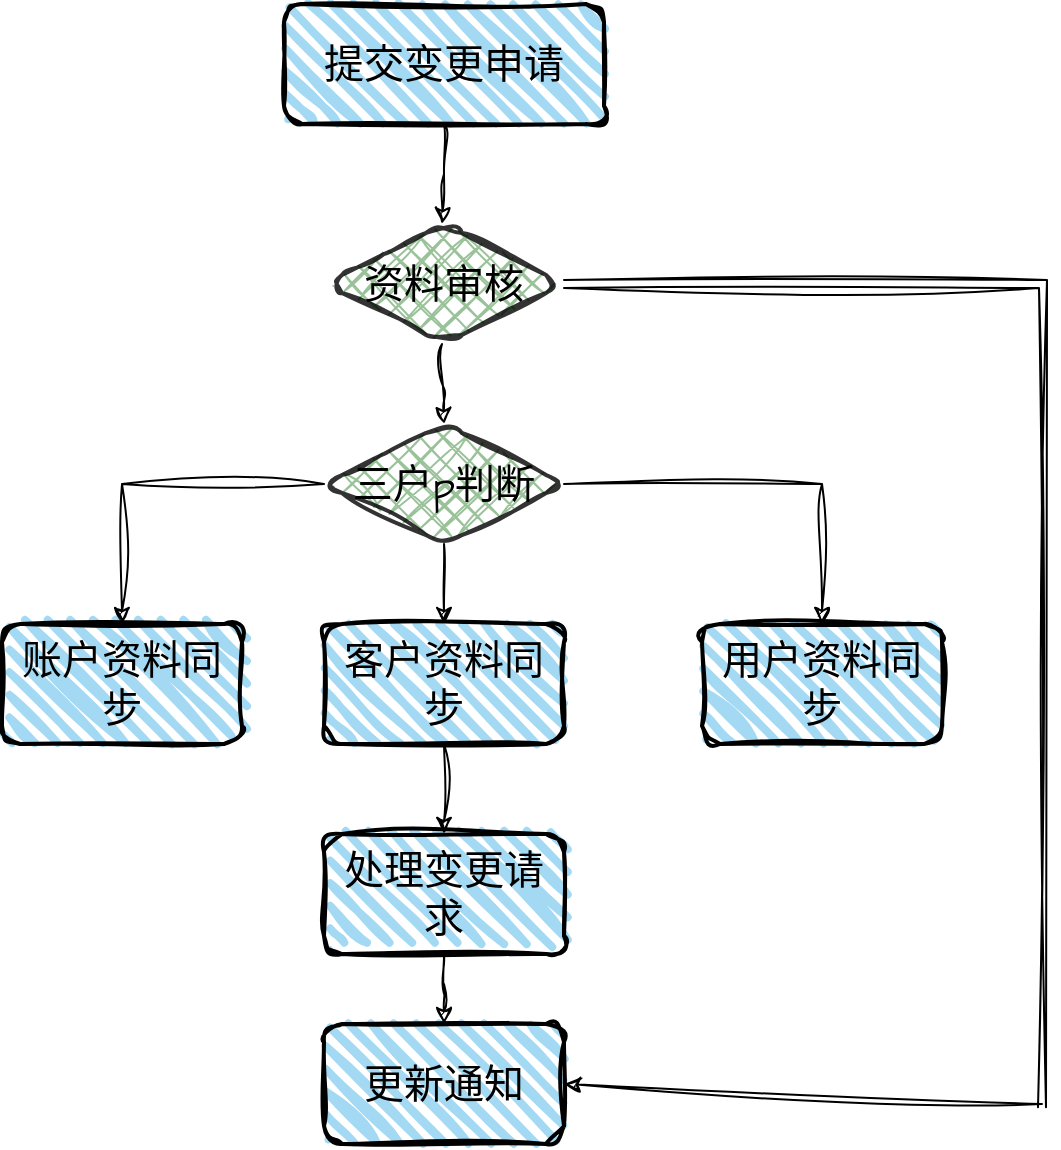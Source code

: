 <mxfile version="21.7.2" type="github">
  <diagram name="第 1 页" id="rSwyJWNMjfc2JJmBqjdv">
    <mxGraphModel dx="1235" dy="684" grid="1" gridSize="10" guides="1" tooltips="1" connect="1" arrows="1" fold="1" page="1" pageScale="1" pageWidth="827" pageHeight="1169" math="0" shadow="0">
      <root>
        <mxCell id="0" />
        <mxCell id="1" parent="0" />
        <mxCell id="lV4dZgBL6pWvTsEujJxY-5" value="" style="edgeStyle=orthogonalEdgeStyle;rounded=0;sketch=1;hachureGap=4;jiggle=2;curveFitting=1;orthogonalLoop=1;jettySize=auto;html=1;fontFamily=Architects Daughter;fontSource=https%3A%2F%2Ffonts.googleapis.com%2Fcss%3Ffamily%3DArchitects%2BDaughter;fontSize=16;" edge="1" parent="1" source="lV4dZgBL6pWvTsEujJxY-1">
          <mxGeometry relative="1" as="geometry">
            <mxPoint x="400" y="280" as="targetPoint" />
          </mxGeometry>
        </mxCell>
        <mxCell id="lV4dZgBL6pWvTsEujJxY-1" value="&lt;p class=&quot;MsoNormal&quot;&gt;提交变更申请&lt;/p&gt;" style="rounded=1;whiteSpace=wrap;html=1;strokeWidth=2;fillWeight=4;hachureGap=8;hachureAngle=45;fillColor=#1ba1e2;sketch=1;jiggle=2;curveFitting=1;fontFamily=Architects Daughter;fontSource=https%3A%2F%2Ffonts.googleapis.com%2Fcss%3Ffamily%3DArchitects%2BDaughter;fontSize=20;fillOpacity=40;" vertex="1" parent="1">
          <mxGeometry x="321" y="170" width="160" height="60" as="geometry" />
        </mxCell>
        <mxCell id="lV4dZgBL6pWvTsEujJxY-15" value="" style="edgeStyle=orthogonalEdgeStyle;rounded=0;sketch=1;hachureGap=4;jiggle=2;curveFitting=1;orthogonalLoop=1;jettySize=auto;html=1;fontFamily=Architects Daughter;fontSource=https%3A%2F%2Ffonts.googleapis.com%2Fcss%3Ffamily%3DArchitects%2BDaughter;fontSize=16;" edge="1" parent="1" target="lV4dZgBL6pWvTsEujJxY-7">
          <mxGeometry relative="1" as="geometry">
            <mxPoint x="400" y="340" as="sourcePoint" />
          </mxGeometry>
        </mxCell>
        <mxCell id="lV4dZgBL6pWvTsEujJxY-9" style="edgeStyle=orthogonalEdgeStyle;rounded=0;sketch=1;hachureGap=4;jiggle=2;curveFitting=1;orthogonalLoop=1;jettySize=auto;html=1;entryX=0.5;entryY=0;entryDx=0;entryDy=0;fontFamily=Architects Daughter;fontSource=https%3A%2F%2Ffonts.googleapis.com%2Fcss%3Ffamily%3DArchitects%2BDaughter;fontSize=16;" edge="1" parent="1" source="lV4dZgBL6pWvTsEujJxY-7" target="lV4dZgBL6pWvTsEujJxY-8">
          <mxGeometry relative="1" as="geometry" />
        </mxCell>
        <mxCell id="lV4dZgBL6pWvTsEujJxY-13" value="" style="edgeStyle=orthogonalEdgeStyle;rounded=0;sketch=1;hachureGap=4;jiggle=2;curveFitting=1;orthogonalLoop=1;jettySize=auto;html=1;fontFamily=Architects Daughter;fontSource=https%3A%2F%2Ffonts.googleapis.com%2Fcss%3Ffamily%3DArchitects%2BDaughter;fontSize=16;" edge="1" parent="1" source="lV4dZgBL6pWvTsEujJxY-7" target="lV4dZgBL6pWvTsEujJxY-11">
          <mxGeometry relative="1" as="geometry" />
        </mxCell>
        <mxCell id="lV4dZgBL6pWvTsEujJxY-14" style="edgeStyle=orthogonalEdgeStyle;rounded=0;sketch=1;hachureGap=4;jiggle=2;curveFitting=1;orthogonalLoop=1;jettySize=auto;html=1;entryX=0.5;entryY=0;entryDx=0;entryDy=0;fontFamily=Architects Daughter;fontSource=https%3A%2F%2Ffonts.googleapis.com%2Fcss%3Ffamily%3DArchitects%2BDaughter;fontSize=16;" edge="1" parent="1" source="lV4dZgBL6pWvTsEujJxY-7" target="lV4dZgBL6pWvTsEujJxY-12">
          <mxGeometry relative="1" as="geometry" />
        </mxCell>
        <mxCell id="lV4dZgBL6pWvTsEujJxY-7" value="&lt;p class=&quot;MsoNormal&quot;&gt;三户p判断&lt;/p&gt;" style="rhombus;whiteSpace=wrap;html=1;strokeWidth=2;fillWeight=-1;hachureGap=8;fillStyle=cross-hatch;fillColor=#006600;sketch=1;rounded=1;hachureAngle=45;jiggle=2;curveFitting=1;strokeColor=default;fontFamily=Architects Daughter;fontSource=https%3A%2F%2Ffonts.googleapis.com%2Fcss%3Ffamily%3DArchitects%2BDaughter;fontSize=20;fontColor=default;fillOpacity=40;strokeOpacity=80;overflow=visible;" vertex="1" parent="1">
          <mxGeometry x="341" y="380" width="120" height="60" as="geometry" />
        </mxCell>
        <mxCell id="lV4dZgBL6pWvTsEujJxY-8" value="&lt;p class=&quot;MsoNormal&quot;&gt;账户资料同步&lt;/p&gt;" style="rounded=1;whiteSpace=wrap;html=1;strokeWidth=2;fillWeight=4;hachureGap=8;hachureAngle=45;fillColor=#1ba1e2;sketch=1;jiggle=2;curveFitting=1;fontFamily=Architects Daughter;fontSource=https%3A%2F%2Ffonts.googleapis.com%2Fcss%3Ffamily%3DArchitects%2BDaughter;fontSize=20;fillOpacity=40;" vertex="1" parent="1">
          <mxGeometry x="180" y="480" width="120" height="60" as="geometry" />
        </mxCell>
        <mxCell id="lV4dZgBL6pWvTsEujJxY-19" value="" style="edgeStyle=orthogonalEdgeStyle;rounded=0;sketch=1;hachureGap=4;jiggle=2;curveFitting=1;orthogonalLoop=1;jettySize=auto;html=1;fontFamily=Architects Daughter;fontSource=https%3A%2F%2Ffonts.googleapis.com%2Fcss%3Ffamily%3DArchitects%2BDaughter;fontSize=16;" edge="1" parent="1" source="lV4dZgBL6pWvTsEujJxY-11" target="lV4dZgBL6pWvTsEujJxY-16">
          <mxGeometry relative="1" as="geometry" />
        </mxCell>
        <mxCell id="lV4dZgBL6pWvTsEujJxY-11" value="客户资料同步" style="rounded=1;whiteSpace=wrap;html=1;strokeWidth=2;fillWeight=4;hachureGap=8;hachureAngle=45;fillColor=#1ba1e2;sketch=1;jiggle=2;curveFitting=1;fontFamily=Architects Daughter;fontSource=https%3A%2F%2Ffonts.googleapis.com%2Fcss%3Ffamily%3DArchitects%2BDaughter;fontSize=20;fillOpacity=40;" vertex="1" parent="1">
          <mxGeometry x="341" y="480" width="120" height="60" as="geometry" />
        </mxCell>
        <mxCell id="lV4dZgBL6pWvTsEujJxY-12" value="用户资料同步" style="rounded=1;whiteSpace=wrap;html=1;strokeWidth=2;fillWeight=4;hachureGap=8;hachureAngle=45;fillColor=#1ba1e2;sketch=1;jiggle=2;curveFitting=1;fontFamily=Architects Daughter;fontSource=https%3A%2F%2Ffonts.googleapis.com%2Fcss%3Ffamily%3DArchitects%2BDaughter;fontSize=20;fillOpacity=40;" vertex="1" parent="1">
          <mxGeometry x="530" y="480" width="120" height="60" as="geometry" />
        </mxCell>
        <mxCell id="lV4dZgBL6pWvTsEujJxY-20" value="" style="edgeStyle=orthogonalEdgeStyle;rounded=0;sketch=1;hachureGap=4;jiggle=2;curveFitting=1;orthogonalLoop=1;jettySize=auto;html=1;fontFamily=Architects Daughter;fontSource=https%3A%2F%2Ffonts.googleapis.com%2Fcss%3Ffamily%3DArchitects%2BDaughter;fontSize=16;" edge="1" parent="1" source="lV4dZgBL6pWvTsEujJxY-16" target="lV4dZgBL6pWvTsEujJxY-18">
          <mxGeometry relative="1" as="geometry" />
        </mxCell>
        <mxCell id="lV4dZgBL6pWvTsEujJxY-16" value="&lt;p class=&quot;MsoNormal&quot;&gt;处理变更请求&lt;/p&gt;" style="rounded=1;whiteSpace=wrap;html=1;strokeWidth=2;fillWeight=4;hachureGap=8;hachureAngle=45;fillColor=#1ba1e2;sketch=1;jiggle=2;curveFitting=1;fontFamily=Architects Daughter;fontSource=https%3A%2F%2Ffonts.googleapis.com%2Fcss%3Ffamily%3DArchitects%2BDaughter;fontSize=20;fillOpacity=40;" vertex="1" parent="1">
          <mxGeometry x="341" y="585" width="120" height="60" as="geometry" />
        </mxCell>
        <mxCell id="lV4dZgBL6pWvTsEujJxY-23" style="rounded=0;sketch=1;hachureGap=4;jiggle=2;curveFitting=1;orthogonalLoop=1;jettySize=auto;html=1;fontFamily=Architects Daughter;fontSource=https%3A%2F%2Ffonts.googleapis.com%2Fcss%3Ffamily%3DArchitects%2BDaughter;fontSize=16;edgeStyle=orthogonalEdgeStyle;shape=link;" edge="1" parent="1" source="lV4dZgBL6pWvTsEujJxY-17">
          <mxGeometry relative="1" as="geometry">
            <mxPoint x="700" y="721.6" as="targetPoint" />
          </mxGeometry>
        </mxCell>
        <mxCell id="lV4dZgBL6pWvTsEujJxY-17" value="资料审核" style="rhombus;whiteSpace=wrap;html=1;strokeWidth=2;fillWeight=-1;hachureGap=8;fillStyle=cross-hatch;fillColor=#006600;sketch=1;rounded=1;hachureAngle=45;jiggle=2;curveFitting=1;strokeColor=default;fontFamily=Architects Daughter;fontSource=https%3A%2F%2Ffonts.googleapis.com%2Fcss%3Ffamily%3DArchitects%2BDaughter;fontSize=20;fontColor=default;fillOpacity=40;strokeOpacity=80;overflow=visible;" vertex="1" parent="1">
          <mxGeometry x="341" y="280" width="120" height="60" as="geometry" />
        </mxCell>
        <mxCell id="lV4dZgBL6pWvTsEujJxY-18" value="&lt;p class=&quot;MsoNormal&quot;&gt;更新通知&lt;/p&gt;" style="rounded=1;whiteSpace=wrap;html=1;strokeWidth=2;fillWeight=4;hachureGap=8;hachureAngle=45;fillColor=#1ba1e2;sketch=1;jiggle=2;curveFitting=1;fontFamily=Architects Daughter;fontSource=https%3A%2F%2Ffonts.googleapis.com%2Fcss%3Ffamily%3DArchitects%2BDaughter;fontSize=20;fillOpacity=40;" vertex="1" parent="1">
          <mxGeometry x="341" y="680" width="120" height="60" as="geometry" />
        </mxCell>
        <mxCell id="lV4dZgBL6pWvTsEujJxY-24" value="" style="endArrow=none;html=1;rounded=0;sketch=1;hachureGap=4;jiggle=2;curveFitting=1;fontFamily=Architects Daughter;fontSource=https%3A%2F%2Ffonts.googleapis.com%2Fcss%3Ffamily%3DArchitects%2BDaughter;fontSize=16;exitX=1;exitY=0.5;exitDx=0;exitDy=0;startArrow=classic;startFill=1;" edge="1" parent="1" source="lV4dZgBL6pWvTsEujJxY-18">
          <mxGeometry width="50" height="50" relative="1" as="geometry">
            <mxPoint x="570" y="750" as="sourcePoint" />
            <mxPoint x="700" y="720" as="targetPoint" />
          </mxGeometry>
        </mxCell>
      </root>
    </mxGraphModel>
  </diagram>
</mxfile>

